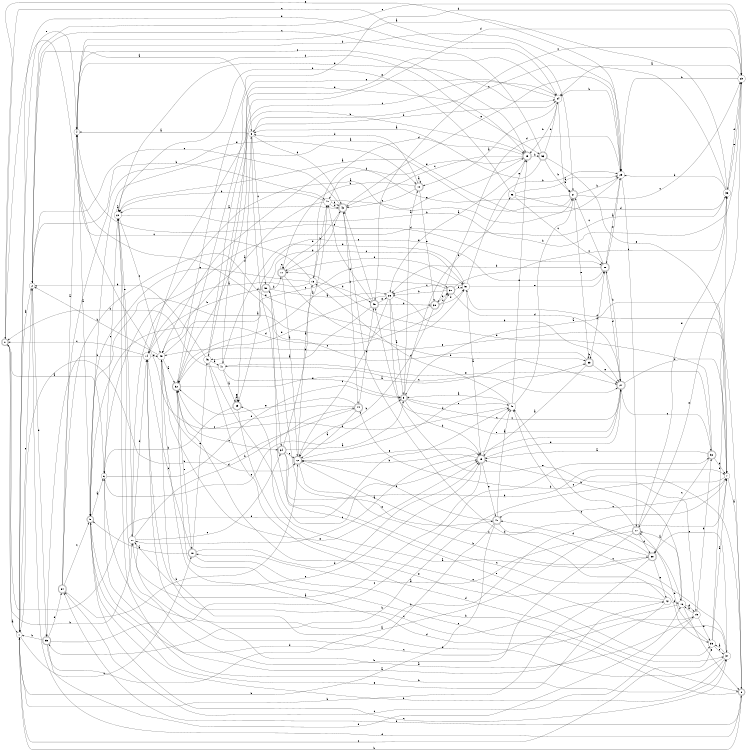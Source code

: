 digraph n46_7 {
__start0 [label="" shape="none"];

rankdir=LR;
size="8,5";

s0 [style="rounded,filled", color="black", fillcolor="white" shape="doublecircle", label="0"];
s1 [style="filled", color="black", fillcolor="white" shape="circle", label="1"];
s2 [style="filled", color="black", fillcolor="white" shape="circle", label="2"];
s3 [style="filled", color="black", fillcolor="white" shape="circle", label="3"];
s4 [style="filled", color="black", fillcolor="white" shape="circle", label="4"];
s5 [style="rounded,filled", color="black", fillcolor="white" shape="doublecircle", label="5"];
s6 [style="filled", color="black", fillcolor="white" shape="circle", label="6"];
s7 [style="filled", color="black", fillcolor="white" shape="circle", label="7"];
s8 [style="rounded,filled", color="black", fillcolor="white" shape="doublecircle", label="8"];
s9 [style="rounded,filled", color="black", fillcolor="white" shape="doublecircle", label="9"];
s10 [style="rounded,filled", color="black", fillcolor="white" shape="doublecircle", label="10"];
s11 [style="rounded,filled", color="black", fillcolor="white" shape="doublecircle", label="11"];
s12 [style="rounded,filled", color="black", fillcolor="white" shape="doublecircle", label="12"];
s13 [style="filled", color="black", fillcolor="white" shape="circle", label="13"];
s14 [style="filled", color="black", fillcolor="white" shape="circle", label="14"];
s15 [style="filled", color="black", fillcolor="white" shape="circle", label="15"];
s16 [style="filled", color="black", fillcolor="white" shape="circle", label="16"];
s17 [style="rounded,filled", color="black", fillcolor="white" shape="doublecircle", label="17"];
s18 [style="rounded,filled", color="black", fillcolor="white" shape="doublecircle", label="18"];
s19 [style="rounded,filled", color="black", fillcolor="white" shape="doublecircle", label="19"];
s20 [style="filled", color="black", fillcolor="white" shape="circle", label="20"];
s21 [style="rounded,filled", color="black", fillcolor="white" shape="doublecircle", label="21"];
s22 [style="filled", color="black", fillcolor="white" shape="circle", label="22"];
s23 [style="filled", color="black", fillcolor="white" shape="circle", label="23"];
s24 [style="filled", color="black", fillcolor="white" shape="circle", label="24"];
s25 [style="rounded,filled", color="black", fillcolor="white" shape="doublecircle", label="25"];
s26 [style="filled", color="black", fillcolor="white" shape="circle", label="26"];
s27 [style="rounded,filled", color="black", fillcolor="white" shape="doublecircle", label="27"];
s28 [style="rounded,filled", color="black", fillcolor="white" shape="doublecircle", label="28"];
s29 [style="filled", color="black", fillcolor="white" shape="circle", label="29"];
s30 [style="rounded,filled", color="black", fillcolor="white" shape="doublecircle", label="30"];
s31 [style="rounded,filled", color="black", fillcolor="white" shape="doublecircle", label="31"];
s32 [style="rounded,filled", color="black", fillcolor="white" shape="doublecircle", label="32"];
s33 [style="rounded,filled", color="black", fillcolor="white" shape="doublecircle", label="33"];
s34 [style="rounded,filled", color="black", fillcolor="white" shape="doublecircle", label="34"];
s35 [style="filled", color="black", fillcolor="white" shape="circle", label="35"];
s36 [style="filled", color="black", fillcolor="white" shape="circle", label="36"];
s37 [style="filled", color="black", fillcolor="white" shape="circle", label="37"];
s38 [style="rounded,filled", color="black", fillcolor="white" shape="doublecircle", label="38"];
s39 [style="rounded,filled", color="black", fillcolor="white" shape="doublecircle", label="39"];
s40 [style="filled", color="black", fillcolor="white" shape="circle", label="40"];
s41 [style="rounded,filled", color="black", fillcolor="white" shape="doublecircle", label="41"];
s42 [style="filled", color="black", fillcolor="white" shape="circle", label="42"];
s43 [style="rounded,filled", color="black", fillcolor="white" shape="doublecircle", label="43"];
s44 [style="rounded,filled", color="black", fillcolor="white" shape="doublecircle", label="44"];
s45 [style="rounded,filled", color="black", fillcolor="white" shape="doublecircle", label="45"];
s46 [style="filled", color="black", fillcolor="white" shape="circle", label="46"];
s47 [style="filled", color="black", fillcolor="white" shape="circle", label="47"];
s48 [style="filled", color="black", fillcolor="white" shape="circle", label="48"];
s49 [style="filled", color="black", fillcolor="white" shape="circle", label="49"];
s50 [style="rounded,filled", color="black", fillcolor="white" shape="doublecircle", label="50"];
s51 [style="filled", color="black", fillcolor="white" shape="circle", label="51"];
s52 [style="rounded,filled", color="black", fillcolor="white" shape="doublecircle", label="52"];
s53 [style="rounded,filled", color="black", fillcolor="white" shape="doublecircle", label="53"];
s54 [style="rounded,filled", color="black", fillcolor="white" shape="doublecircle", label="54"];
s55 [style="rounded,filled", color="black", fillcolor="white" shape="doublecircle", label="55"];
s56 [style="filled", color="black", fillcolor="white" shape="circle", label="56"];
s0 -> s1 [label="a"];
s0 -> s20 [label="b"];
s0 -> s21 [label="c"];
s0 -> s40 [label="d"];
s0 -> s29 [label="e"];
s1 -> s2 [label="a"];
s1 -> s8 [label="b"];
s1 -> s18 [label="c"];
s1 -> s24 [label="d"];
s1 -> s4 [label="e"];
s2 -> s3 [label="a"];
s2 -> s48 [label="b"];
s2 -> s23 [label="c"];
s2 -> s55 [label="d"];
s2 -> s1 [label="e"];
s3 -> s4 [label="a"];
s3 -> s24 [label="b"];
s3 -> s50 [label="c"];
s3 -> s43 [label="d"];
s3 -> s34 [label="e"];
s4 -> s5 [label="a"];
s4 -> s29 [label="b"];
s4 -> s25 [label="c"];
s4 -> s53 [label="d"];
s4 -> s28 [label="e"];
s5 -> s6 [label="a"];
s5 -> s37 [label="b"];
s5 -> s37 [label="c"];
s5 -> s31 [label="d"];
s5 -> s42 [label="e"];
s6 -> s0 [label="a"];
s6 -> s7 [label="b"];
s6 -> s22 [label="c"];
s6 -> s9 [label="d"];
s6 -> s9 [label="e"];
s7 -> s8 [label="a"];
s7 -> s55 [label="b"];
s7 -> s41 [label="c"];
s7 -> s51 [label="d"];
s7 -> s49 [label="e"];
s8 -> s9 [label="a"];
s8 -> s44 [label="b"];
s8 -> s32 [label="c"];
s8 -> s2 [label="d"];
s8 -> s54 [label="e"];
s9 -> s10 [label="a"];
s9 -> s19 [label="b"];
s9 -> s27 [label="c"];
s9 -> s56 [label="d"];
s9 -> s40 [label="e"];
s10 -> s10 [label="a"];
s10 -> s11 [label="b"];
s10 -> s43 [label="c"];
s10 -> s3 [label="d"];
s10 -> s30 [label="e"];
s11 -> s12 [label="a"];
s11 -> s27 [label="b"];
s11 -> s11 [label="c"];
s11 -> s43 [label="d"];
s11 -> s51 [label="e"];
s12 -> s13 [label="a"];
s12 -> s38 [label="b"];
s12 -> s16 [label="c"];
s12 -> s33 [label="d"];
s12 -> s19 [label="e"];
s13 -> s14 [label="a"];
s13 -> s48 [label="b"];
s13 -> s0 [label="c"];
s13 -> s45 [label="d"];
s13 -> s5 [label="e"];
s14 -> s15 [label="a"];
s14 -> s55 [label="b"];
s14 -> s0 [label="c"];
s14 -> s25 [label="d"];
s14 -> s49 [label="e"];
s15 -> s16 [label="a"];
s15 -> s52 [label="b"];
s15 -> s54 [label="c"];
s15 -> s49 [label="d"];
s15 -> s35 [label="e"];
s16 -> s17 [label="a"];
s16 -> s19 [label="b"];
s16 -> s20 [label="c"];
s16 -> s15 [label="d"];
s16 -> s8 [label="e"];
s17 -> s18 [label="a"];
s17 -> s22 [label="b"];
s17 -> s40 [label="c"];
s17 -> s38 [label="d"];
s17 -> s36 [label="e"];
s18 -> s5 [label="a"];
s18 -> s8 [label="b"];
s18 -> s14 [label="c"];
s18 -> s19 [label="d"];
s18 -> s46 [label="e"];
s19 -> s20 [label="a"];
s19 -> s12 [label="b"];
s19 -> s40 [label="c"];
s19 -> s27 [label="d"];
s19 -> s41 [label="e"];
s20 -> s21 [label="a"];
s20 -> s44 [label="b"];
s20 -> s34 [label="c"];
s20 -> s14 [label="d"];
s20 -> s19 [label="e"];
s21 -> s22 [label="a"];
s21 -> s29 [label="b"];
s21 -> s23 [label="c"];
s21 -> s49 [label="d"];
s21 -> s33 [label="e"];
s22 -> s22 [label="a"];
s22 -> s23 [label="b"];
s22 -> s49 [label="c"];
s22 -> s24 [label="d"];
s22 -> s20 [label="e"];
s23 -> s24 [label="a"];
s23 -> s29 [label="b"];
s23 -> s45 [label="c"];
s23 -> s36 [label="d"];
s23 -> s17 [label="e"];
s24 -> s10 [label="a"];
s24 -> s25 [label="b"];
s24 -> s46 [label="c"];
s24 -> s21 [label="d"];
s24 -> s32 [label="e"];
s25 -> s26 [label="a"];
s25 -> s53 [label="b"];
s25 -> s43 [label="c"];
s25 -> s13 [label="d"];
s25 -> s48 [label="e"];
s26 -> s9 [label="a"];
s26 -> s27 [label="b"];
s26 -> s12 [label="c"];
s26 -> s32 [label="d"];
s26 -> s15 [label="e"];
s27 -> s20 [label="a"];
s27 -> s28 [label="b"];
s27 -> s52 [label="c"];
s27 -> s7 [label="d"];
s27 -> s45 [label="e"];
s28 -> s29 [label="a"];
s28 -> s26 [label="b"];
s28 -> s21 [label="c"];
s28 -> s27 [label="d"];
s28 -> s39 [label="e"];
s29 -> s5 [label="a"];
s29 -> s24 [label="b"];
s29 -> s17 [label="c"];
s29 -> s30 [label="d"];
s29 -> s28 [label="e"];
s30 -> s5 [label="a"];
s30 -> s12 [label="b"];
s30 -> s31 [label="c"];
s30 -> s51 [label="d"];
s30 -> s31 [label="e"];
s31 -> s32 [label="a"];
s31 -> s26 [label="b"];
s31 -> s36 [label="c"];
s31 -> s27 [label="d"];
s31 -> s51 [label="e"];
s32 -> s33 [label="a"];
s32 -> s25 [label="b"];
s32 -> s34 [label="c"];
s32 -> s23 [label="d"];
s32 -> s18 [label="e"];
s33 -> s19 [label="a"];
s33 -> s33 [label="b"];
s33 -> s4 [label="c"];
s33 -> s28 [label="d"];
s33 -> s27 [label="e"];
s34 -> s9 [label="a"];
s34 -> s7 [label="b"];
s34 -> s35 [label="c"];
s34 -> s48 [label="d"];
s34 -> s12 [label="e"];
s35 -> s7 [label="a"];
s35 -> s36 [label="b"];
s35 -> s1 [label="c"];
s35 -> s17 [label="d"];
s35 -> s37 [label="e"];
s36 -> s4 [label="a"];
s36 -> s29 [label="b"];
s36 -> s3 [label="c"];
s36 -> s6 [label="d"];
s36 -> s23 [label="e"];
s37 -> s35 [label="a"];
s37 -> s22 [label="b"];
s37 -> s38 [label="c"];
s37 -> s49 [label="d"];
s37 -> s50 [label="e"];
s38 -> s39 [label="a"];
s38 -> s1 [label="b"];
s38 -> s40 [label="c"];
s38 -> s41 [label="d"];
s38 -> s42 [label="e"];
s39 -> s39 [label="a"];
s39 -> s6 [label="b"];
s39 -> s35 [label="c"];
s39 -> s3 [label="d"];
s39 -> s39 [label="e"];
s40 -> s9 [label="a"];
s40 -> s21 [label="b"];
s40 -> s32 [label="c"];
s40 -> s13 [label="d"];
s40 -> s25 [label="e"];
s41 -> s40 [label="a"];
s41 -> s1 [label="b"];
s41 -> s37 [label="c"];
s41 -> s5 [label="d"];
s41 -> s12 [label="e"];
s42 -> s6 [label="a"];
s42 -> s16 [label="b"];
s42 -> s14 [label="c"];
s42 -> s43 [label="d"];
s42 -> s32 [label="e"];
s43 -> s22 [label="a"];
s43 -> s44 [label="b"];
s43 -> s2 [label="c"];
s43 -> s11 [label="d"];
s43 -> s29 [label="e"];
s44 -> s12 [label="a"];
s44 -> s1 [label="b"];
s44 -> s4 [label="c"];
s44 -> s45 [label="d"];
s44 -> s32 [label="e"];
s45 -> s46 [label="a"];
s45 -> s48 [label="b"];
s45 -> s43 [label="c"];
s45 -> s30 [label="d"];
s45 -> s26 [label="e"];
s46 -> s47 [label="a"];
s46 -> s2 [label="b"];
s46 -> s19 [label="c"];
s46 -> s37 [label="d"];
s46 -> s24 [label="e"];
s47 -> s39 [label="a"];
s47 -> s0 [label="b"];
s47 -> s27 [label="c"];
s47 -> s23 [label="d"];
s47 -> s9 [label="e"];
s48 -> s49 [label="a"];
s48 -> s22 [label="b"];
s48 -> s43 [label="c"];
s48 -> s43 [label="d"];
s48 -> s25 [label="e"];
s49 -> s32 [label="a"];
s49 -> s2 [label="b"];
s49 -> s31 [label="c"];
s49 -> s12 [label="d"];
s49 -> s19 [label="e"];
s50 -> s26 [label="a"];
s50 -> s14 [label="b"];
s50 -> s51 [label="c"];
s50 -> s11 [label="d"];
s50 -> s41 [label="e"];
s51 -> s19 [label="a"];
s51 -> s29 [label="b"];
s51 -> s26 [label="c"];
s51 -> s47 [label="d"];
s51 -> s28 [label="e"];
s52 -> s19 [label="a"];
s52 -> s7 [label="b"];
s52 -> s38 [label="c"];
s52 -> s11 [label="d"];
s52 -> s47 [label="e"];
s53 -> s3 [label="a"];
s53 -> s21 [label="b"];
s53 -> s2 [label="c"];
s53 -> s24 [label="d"];
s53 -> s7 [label="e"];
s54 -> s4 [label="a"];
s54 -> s12 [label="b"];
s54 -> s5 [label="c"];
s54 -> s51 [label="d"];
s54 -> s10 [label="e"];
s55 -> s7 [label="a"];
s55 -> s1 [label="b"];
s55 -> s52 [label="c"];
s55 -> s16 [label="d"];
s55 -> s54 [label="e"];
s56 -> s29 [label="a"];
s56 -> s22 [label="b"];
s56 -> s28 [label="c"];
s56 -> s36 [label="d"];
s56 -> s25 [label="e"];

}